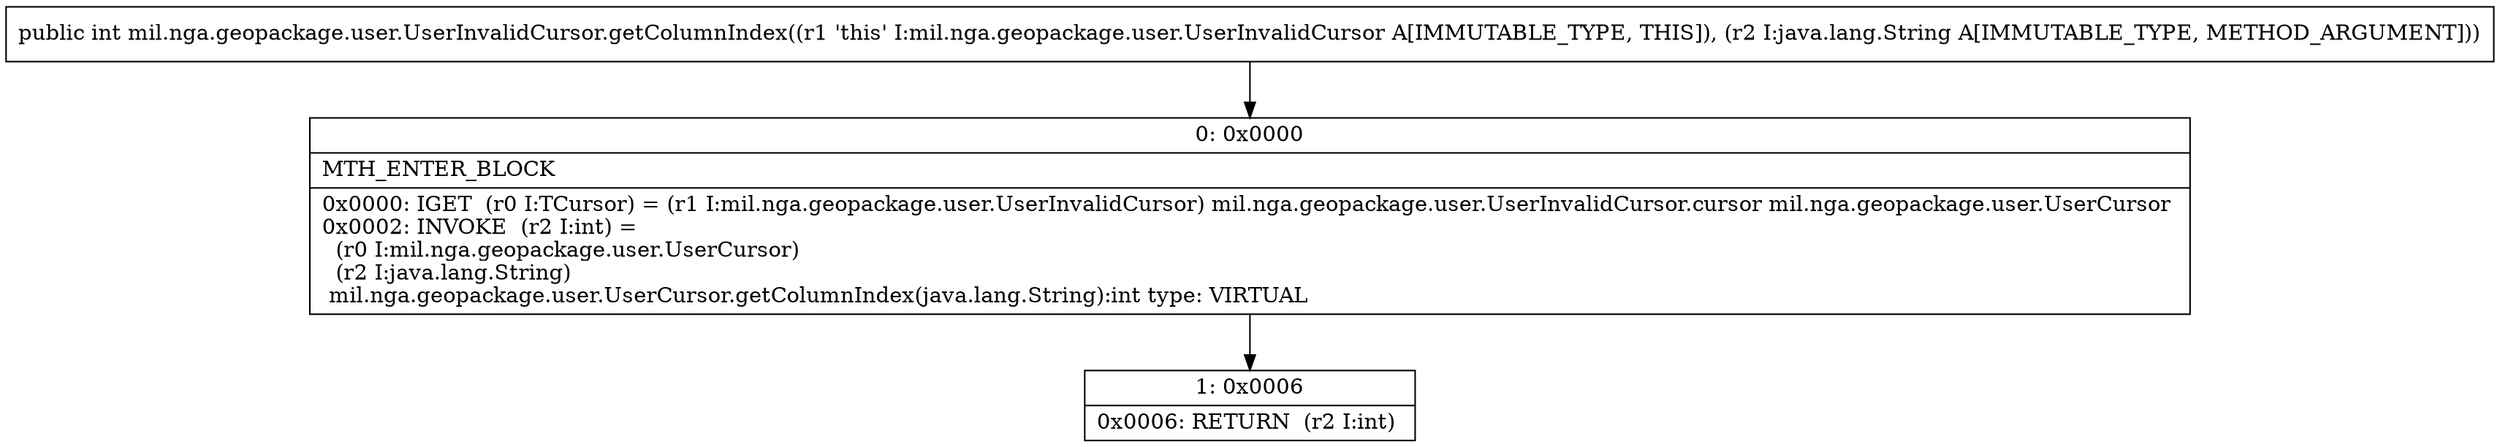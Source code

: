 digraph "CFG formil.nga.geopackage.user.UserInvalidCursor.getColumnIndex(Ljava\/lang\/String;)I" {
Node_0 [shape=record,label="{0\:\ 0x0000|MTH_ENTER_BLOCK\l|0x0000: IGET  (r0 I:TCursor) = (r1 I:mil.nga.geopackage.user.UserInvalidCursor) mil.nga.geopackage.user.UserInvalidCursor.cursor mil.nga.geopackage.user.UserCursor \l0x0002: INVOKE  (r2 I:int) = \l  (r0 I:mil.nga.geopackage.user.UserCursor)\l  (r2 I:java.lang.String)\l mil.nga.geopackage.user.UserCursor.getColumnIndex(java.lang.String):int type: VIRTUAL \l}"];
Node_1 [shape=record,label="{1\:\ 0x0006|0x0006: RETURN  (r2 I:int) \l}"];
MethodNode[shape=record,label="{public int mil.nga.geopackage.user.UserInvalidCursor.getColumnIndex((r1 'this' I:mil.nga.geopackage.user.UserInvalidCursor A[IMMUTABLE_TYPE, THIS]), (r2 I:java.lang.String A[IMMUTABLE_TYPE, METHOD_ARGUMENT])) }"];
MethodNode -> Node_0;
Node_0 -> Node_1;
}

